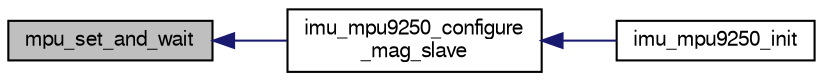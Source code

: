 digraph "mpu_set_and_wait"
{
  edge [fontname="FreeSans",fontsize="10",labelfontname="FreeSans",labelfontsize="10"];
  node [fontname="FreeSans",fontsize="10",shape=record];
  rankdir="LR";
  Node1 [label="mpu_set_and_wait",height=0.2,width=0.4,color="black", fillcolor="grey75", style="filled", fontcolor="black"];
  Node1 -> Node2 [dir="back",color="midnightblue",fontsize="10",style="solid",fontname="FreeSans"];
  Node2 [label="imu_mpu9250_configure\l_mag_slave",height=0.2,width=0.4,color="black", fillcolor="white", style="filled",URL="$imu__mpu9250__spi_8c.html#a340bd2b875f16e9d9769e8b3a7922ad6",tooltip="function to configure akm8963 mag "];
  Node2 -> Node3 [dir="back",color="midnightblue",fontsize="10",style="solid",fontname="FreeSans"];
  Node3 [label="imu_mpu9250_init",height=0.2,width=0.4,color="black", fillcolor="white", style="filled",URL="$imu__mpu9250__spi_8c.html#a9a9bb6c468d388d1688b2b35e94633d3"];
}
